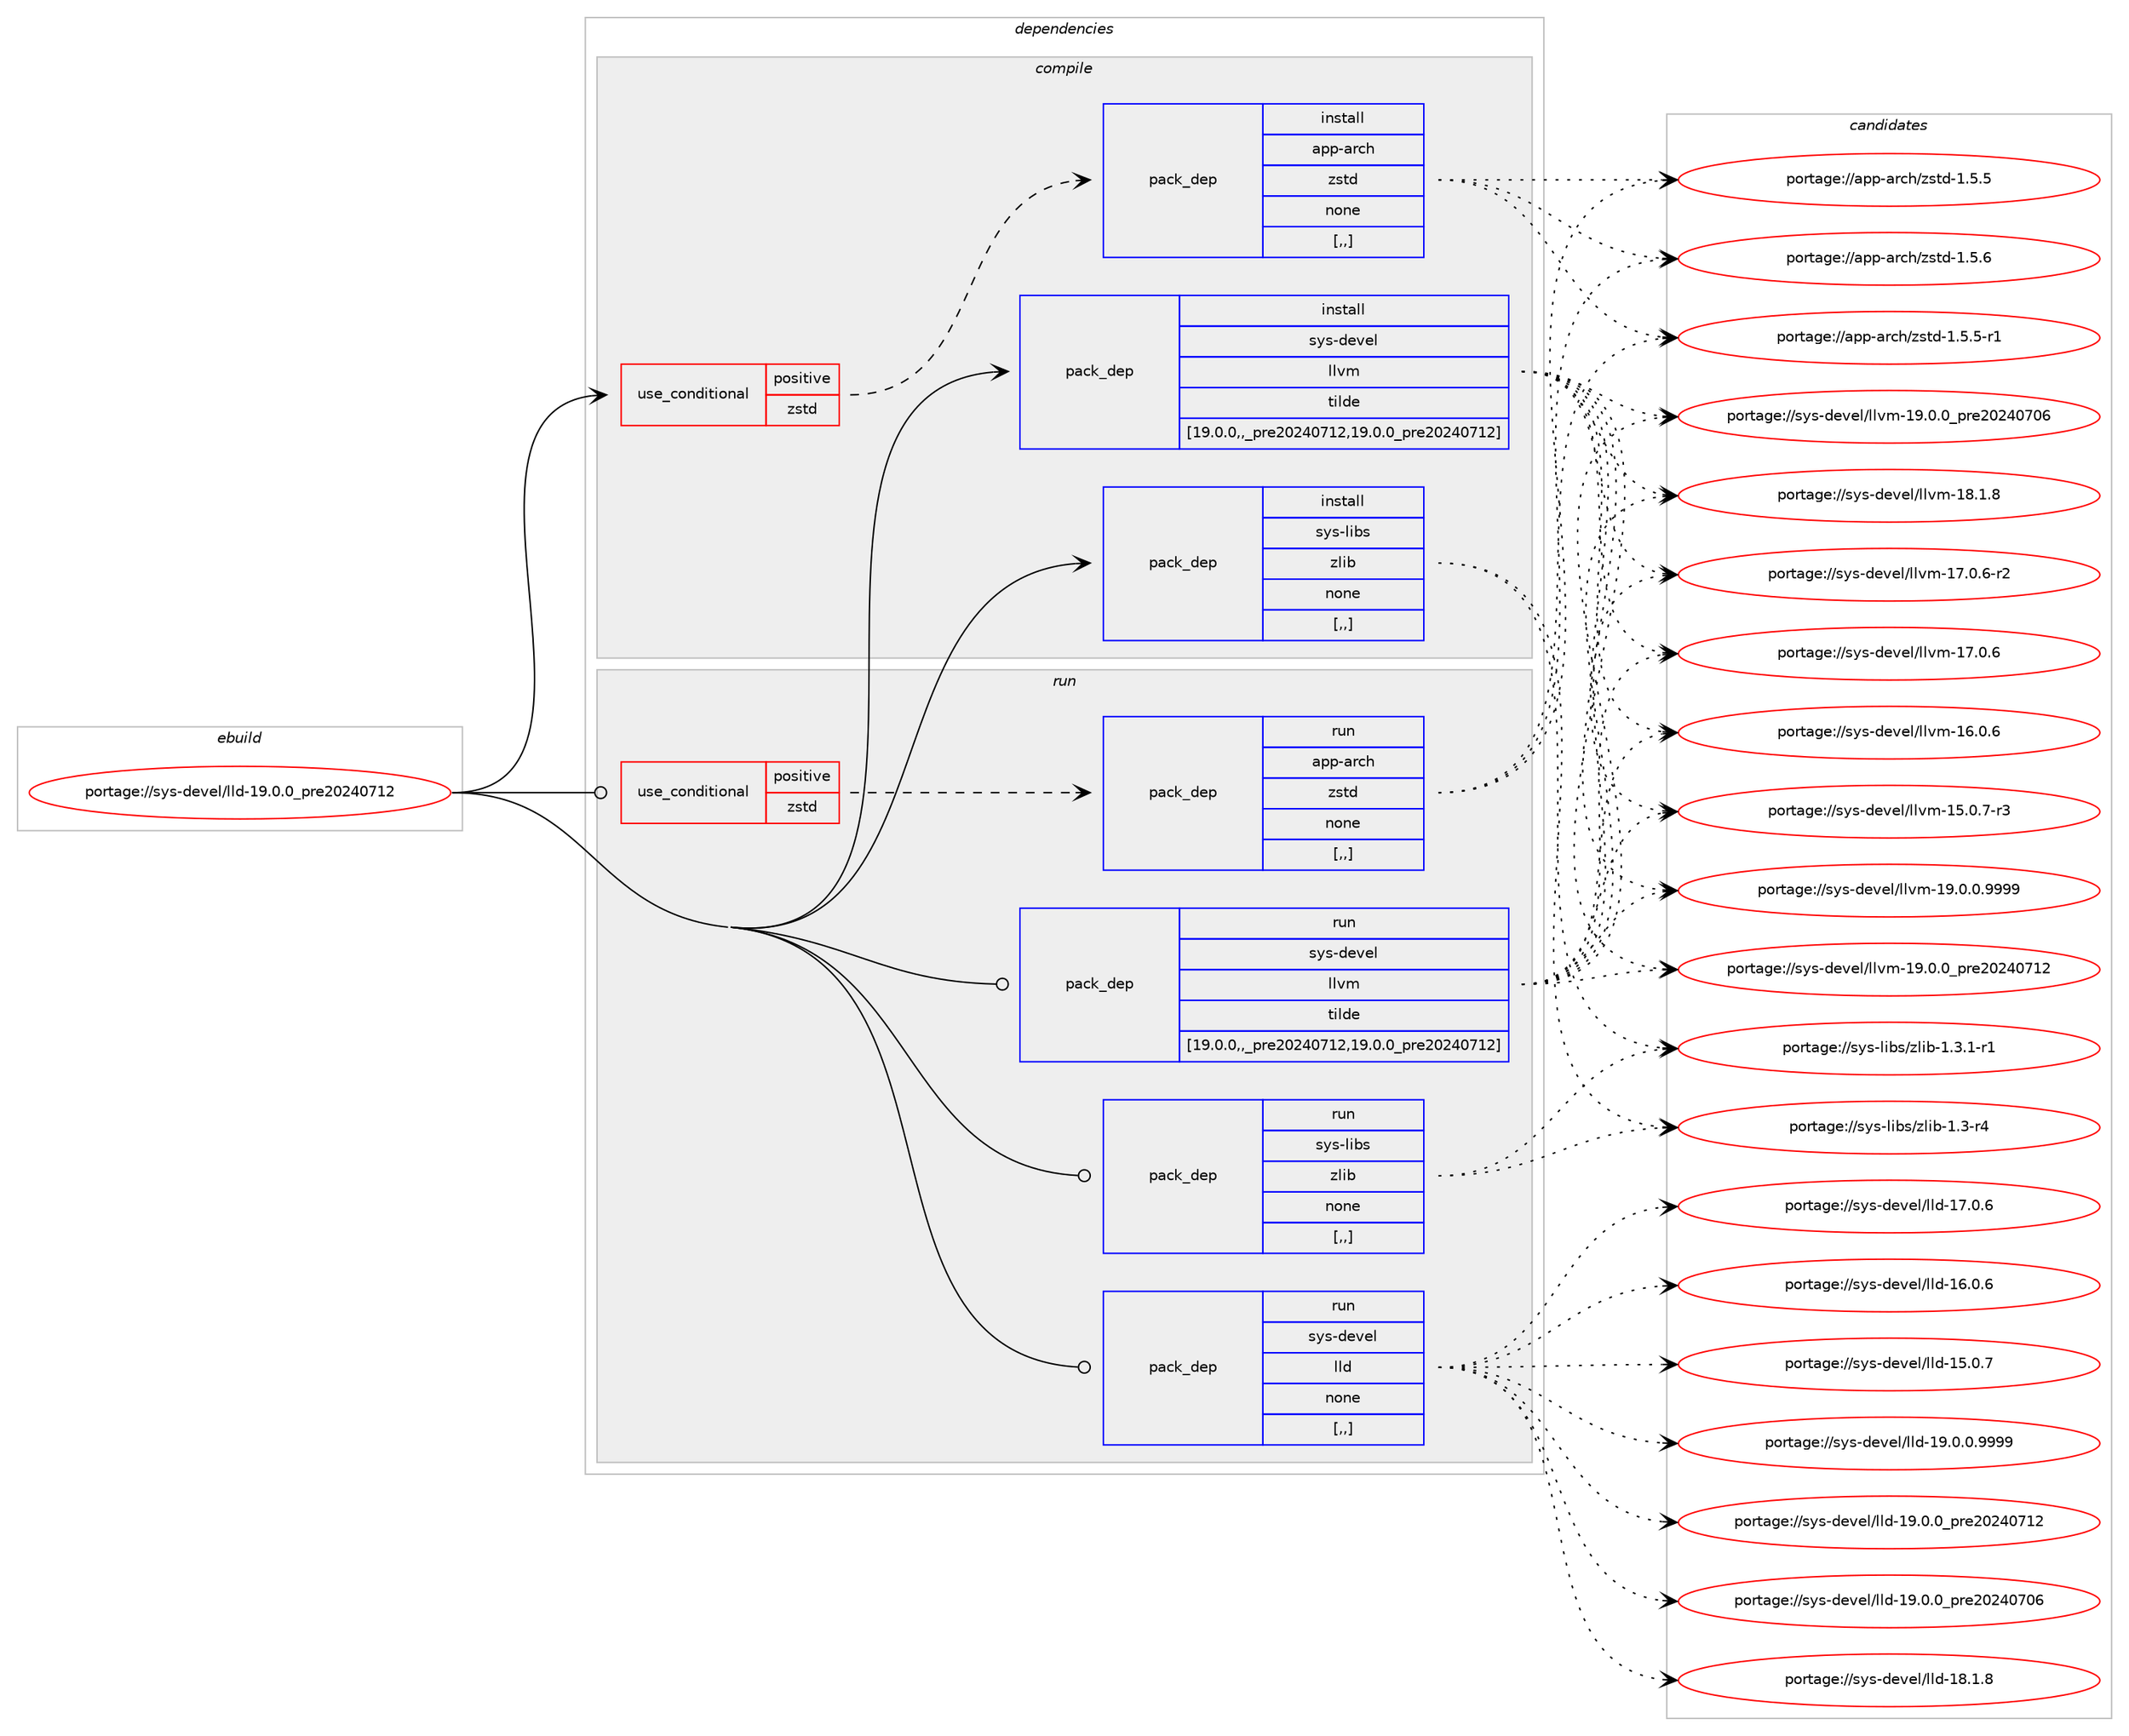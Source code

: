 digraph prolog {

# *************
# Graph options
# *************

newrank=true;
concentrate=true;
compound=true;
graph [rankdir=LR,fontname=Helvetica,fontsize=10,ranksep=1.5];#, ranksep=2.5, nodesep=0.2];
edge  [arrowhead=vee];
node  [fontname=Helvetica,fontsize=10];

# **********
# The ebuild
# **********

subgraph cluster_leftcol {
color=gray;
label=<<i>ebuild</i>>;
id [label="portage://sys-devel/lld-19.0.0_pre20240712", color=red, width=4, href="../sys-devel/lld-19.0.0_pre20240712.svg"];
}

# ****************
# The dependencies
# ****************

subgraph cluster_midcol {
color=gray;
label=<<i>dependencies</i>>;
subgraph cluster_compile {
fillcolor="#eeeeee";
style=filled;
label=<<i>compile</i>>;
subgraph cond114969 {
dependency432073 [label=<<TABLE BORDER="0" CELLBORDER="1" CELLSPACING="0" CELLPADDING="4"><TR><TD ROWSPAN="3" CELLPADDING="10">use_conditional</TD></TR><TR><TD>positive</TD></TR><TR><TD>zstd</TD></TR></TABLE>>, shape=none, color=red];
subgraph pack314143 {
dependency432074 [label=<<TABLE BORDER="0" CELLBORDER="1" CELLSPACING="0" CELLPADDING="4" WIDTH="220"><TR><TD ROWSPAN="6" CELLPADDING="30">pack_dep</TD></TR><TR><TD WIDTH="110">install</TD></TR><TR><TD>app-arch</TD></TR><TR><TD>zstd</TD></TR><TR><TD>none</TD></TR><TR><TD>[,,]</TD></TR></TABLE>>, shape=none, color=blue];
}
dependency432073:e -> dependency432074:w [weight=20,style="dashed",arrowhead="vee"];
}
id:e -> dependency432073:w [weight=20,style="solid",arrowhead="vee"];
subgraph pack314144 {
dependency432075 [label=<<TABLE BORDER="0" CELLBORDER="1" CELLSPACING="0" CELLPADDING="4" WIDTH="220"><TR><TD ROWSPAN="6" CELLPADDING="30">pack_dep</TD></TR><TR><TD WIDTH="110">install</TD></TR><TR><TD>sys-devel</TD></TR><TR><TD>llvm</TD></TR><TR><TD>tilde</TD></TR><TR><TD>[19.0.0,,_pre20240712,19.0.0_pre20240712]</TD></TR></TABLE>>, shape=none, color=blue];
}
id:e -> dependency432075:w [weight=20,style="solid",arrowhead="vee"];
subgraph pack314145 {
dependency432076 [label=<<TABLE BORDER="0" CELLBORDER="1" CELLSPACING="0" CELLPADDING="4" WIDTH="220"><TR><TD ROWSPAN="6" CELLPADDING="30">pack_dep</TD></TR><TR><TD WIDTH="110">install</TD></TR><TR><TD>sys-libs</TD></TR><TR><TD>zlib</TD></TR><TR><TD>none</TD></TR><TR><TD>[,,]</TD></TR></TABLE>>, shape=none, color=blue];
}
id:e -> dependency432076:w [weight=20,style="solid",arrowhead="vee"];
}
subgraph cluster_compileandrun {
fillcolor="#eeeeee";
style=filled;
label=<<i>compile and run</i>>;
}
subgraph cluster_run {
fillcolor="#eeeeee";
style=filled;
label=<<i>run</i>>;
subgraph cond114970 {
dependency432077 [label=<<TABLE BORDER="0" CELLBORDER="1" CELLSPACING="0" CELLPADDING="4"><TR><TD ROWSPAN="3" CELLPADDING="10">use_conditional</TD></TR><TR><TD>positive</TD></TR><TR><TD>zstd</TD></TR></TABLE>>, shape=none, color=red];
subgraph pack314146 {
dependency432078 [label=<<TABLE BORDER="0" CELLBORDER="1" CELLSPACING="0" CELLPADDING="4" WIDTH="220"><TR><TD ROWSPAN="6" CELLPADDING="30">pack_dep</TD></TR><TR><TD WIDTH="110">run</TD></TR><TR><TD>app-arch</TD></TR><TR><TD>zstd</TD></TR><TR><TD>none</TD></TR><TR><TD>[,,]</TD></TR></TABLE>>, shape=none, color=blue];
}
dependency432077:e -> dependency432078:w [weight=20,style="dashed",arrowhead="vee"];
}
id:e -> dependency432077:w [weight=20,style="solid",arrowhead="odot"];
subgraph pack314147 {
dependency432079 [label=<<TABLE BORDER="0" CELLBORDER="1" CELLSPACING="0" CELLPADDING="4" WIDTH="220"><TR><TD ROWSPAN="6" CELLPADDING="30">pack_dep</TD></TR><TR><TD WIDTH="110">run</TD></TR><TR><TD>sys-devel</TD></TR><TR><TD>llvm</TD></TR><TR><TD>tilde</TD></TR><TR><TD>[19.0.0,,_pre20240712,19.0.0_pre20240712]</TD></TR></TABLE>>, shape=none, color=blue];
}
id:e -> dependency432079:w [weight=20,style="solid",arrowhead="odot"];
subgraph pack314148 {
dependency432080 [label=<<TABLE BORDER="0" CELLBORDER="1" CELLSPACING="0" CELLPADDING="4" WIDTH="220"><TR><TD ROWSPAN="6" CELLPADDING="30">pack_dep</TD></TR><TR><TD WIDTH="110">run</TD></TR><TR><TD>sys-libs</TD></TR><TR><TD>zlib</TD></TR><TR><TD>none</TD></TR><TR><TD>[,,]</TD></TR></TABLE>>, shape=none, color=blue];
}
id:e -> dependency432080:w [weight=20,style="solid",arrowhead="odot"];
subgraph pack314149 {
dependency432081 [label=<<TABLE BORDER="0" CELLBORDER="1" CELLSPACING="0" CELLPADDING="4" WIDTH="220"><TR><TD ROWSPAN="6" CELLPADDING="30">pack_dep</TD></TR><TR><TD WIDTH="110">run</TD></TR><TR><TD>sys-devel</TD></TR><TR><TD>lld</TD></TR><TR><TD>none</TD></TR><TR><TD>[,,]</TD></TR></TABLE>>, shape=none, color=blue];
}
id:e -> dependency432081:w [weight=20,style="solid",arrowhead="odot"];
}
}

# **************
# The candidates
# **************

subgraph cluster_choices {
rank=same;
color=gray;
label=<<i>candidates</i>>;

subgraph choice314143 {
color=black;
nodesep=1;
choice9711211245971149910447122115116100454946534654 [label="portage://app-arch/zstd-1.5.6", color=red, width=4,href="../app-arch/zstd-1.5.6.svg"];
choice97112112459711499104471221151161004549465346534511449 [label="portage://app-arch/zstd-1.5.5-r1", color=red, width=4,href="../app-arch/zstd-1.5.5-r1.svg"];
choice9711211245971149910447122115116100454946534653 [label="portage://app-arch/zstd-1.5.5", color=red, width=4,href="../app-arch/zstd-1.5.5.svg"];
dependency432074:e -> choice9711211245971149910447122115116100454946534654:w [style=dotted,weight="100"];
dependency432074:e -> choice97112112459711499104471221151161004549465346534511449:w [style=dotted,weight="100"];
dependency432074:e -> choice9711211245971149910447122115116100454946534653:w [style=dotted,weight="100"];
}
subgraph choice314144 {
color=black;
nodesep=1;
choice1151211154510010111810110847108108118109454957464846484657575757 [label="portage://sys-devel/llvm-19.0.0.9999", color=red, width=4,href="../sys-devel/llvm-19.0.0.9999.svg"];
choice115121115451001011181011084710810811810945495746484648951121141015048505248554950 [label="portage://sys-devel/llvm-19.0.0_pre20240712", color=red, width=4,href="../sys-devel/llvm-19.0.0_pre20240712.svg"];
choice115121115451001011181011084710810811810945495746484648951121141015048505248554854 [label="portage://sys-devel/llvm-19.0.0_pre20240706", color=red, width=4,href="../sys-devel/llvm-19.0.0_pre20240706.svg"];
choice115121115451001011181011084710810811810945495646494656 [label="portage://sys-devel/llvm-18.1.8", color=red, width=4,href="../sys-devel/llvm-18.1.8.svg"];
choice1151211154510010111810110847108108118109454955464846544511450 [label="portage://sys-devel/llvm-17.0.6-r2", color=red, width=4,href="../sys-devel/llvm-17.0.6-r2.svg"];
choice115121115451001011181011084710810811810945495546484654 [label="portage://sys-devel/llvm-17.0.6", color=red, width=4,href="../sys-devel/llvm-17.0.6.svg"];
choice115121115451001011181011084710810811810945495446484654 [label="portage://sys-devel/llvm-16.0.6", color=red, width=4,href="../sys-devel/llvm-16.0.6.svg"];
choice1151211154510010111810110847108108118109454953464846554511451 [label="portage://sys-devel/llvm-15.0.7-r3", color=red, width=4,href="../sys-devel/llvm-15.0.7-r3.svg"];
dependency432075:e -> choice1151211154510010111810110847108108118109454957464846484657575757:w [style=dotted,weight="100"];
dependency432075:e -> choice115121115451001011181011084710810811810945495746484648951121141015048505248554950:w [style=dotted,weight="100"];
dependency432075:e -> choice115121115451001011181011084710810811810945495746484648951121141015048505248554854:w [style=dotted,weight="100"];
dependency432075:e -> choice115121115451001011181011084710810811810945495646494656:w [style=dotted,weight="100"];
dependency432075:e -> choice1151211154510010111810110847108108118109454955464846544511450:w [style=dotted,weight="100"];
dependency432075:e -> choice115121115451001011181011084710810811810945495546484654:w [style=dotted,weight="100"];
dependency432075:e -> choice115121115451001011181011084710810811810945495446484654:w [style=dotted,weight="100"];
dependency432075:e -> choice1151211154510010111810110847108108118109454953464846554511451:w [style=dotted,weight="100"];
}
subgraph choice314145 {
color=black;
nodesep=1;
choice115121115451081059811547122108105984549465146494511449 [label="portage://sys-libs/zlib-1.3.1-r1", color=red, width=4,href="../sys-libs/zlib-1.3.1-r1.svg"];
choice11512111545108105981154712210810598454946514511452 [label="portage://sys-libs/zlib-1.3-r4", color=red, width=4,href="../sys-libs/zlib-1.3-r4.svg"];
dependency432076:e -> choice115121115451081059811547122108105984549465146494511449:w [style=dotted,weight="100"];
dependency432076:e -> choice11512111545108105981154712210810598454946514511452:w [style=dotted,weight="100"];
}
subgraph choice314146 {
color=black;
nodesep=1;
choice9711211245971149910447122115116100454946534654 [label="portage://app-arch/zstd-1.5.6", color=red, width=4,href="../app-arch/zstd-1.5.6.svg"];
choice97112112459711499104471221151161004549465346534511449 [label="portage://app-arch/zstd-1.5.5-r1", color=red, width=4,href="../app-arch/zstd-1.5.5-r1.svg"];
choice9711211245971149910447122115116100454946534653 [label="portage://app-arch/zstd-1.5.5", color=red, width=4,href="../app-arch/zstd-1.5.5.svg"];
dependency432078:e -> choice9711211245971149910447122115116100454946534654:w [style=dotted,weight="100"];
dependency432078:e -> choice97112112459711499104471221151161004549465346534511449:w [style=dotted,weight="100"];
dependency432078:e -> choice9711211245971149910447122115116100454946534653:w [style=dotted,weight="100"];
}
subgraph choice314147 {
color=black;
nodesep=1;
choice1151211154510010111810110847108108118109454957464846484657575757 [label="portage://sys-devel/llvm-19.0.0.9999", color=red, width=4,href="../sys-devel/llvm-19.0.0.9999.svg"];
choice115121115451001011181011084710810811810945495746484648951121141015048505248554950 [label="portage://sys-devel/llvm-19.0.0_pre20240712", color=red, width=4,href="../sys-devel/llvm-19.0.0_pre20240712.svg"];
choice115121115451001011181011084710810811810945495746484648951121141015048505248554854 [label="portage://sys-devel/llvm-19.0.0_pre20240706", color=red, width=4,href="../sys-devel/llvm-19.0.0_pre20240706.svg"];
choice115121115451001011181011084710810811810945495646494656 [label="portage://sys-devel/llvm-18.1.8", color=red, width=4,href="../sys-devel/llvm-18.1.8.svg"];
choice1151211154510010111810110847108108118109454955464846544511450 [label="portage://sys-devel/llvm-17.0.6-r2", color=red, width=4,href="../sys-devel/llvm-17.0.6-r2.svg"];
choice115121115451001011181011084710810811810945495546484654 [label="portage://sys-devel/llvm-17.0.6", color=red, width=4,href="../sys-devel/llvm-17.0.6.svg"];
choice115121115451001011181011084710810811810945495446484654 [label="portage://sys-devel/llvm-16.0.6", color=red, width=4,href="../sys-devel/llvm-16.0.6.svg"];
choice1151211154510010111810110847108108118109454953464846554511451 [label="portage://sys-devel/llvm-15.0.7-r3", color=red, width=4,href="../sys-devel/llvm-15.0.7-r3.svg"];
dependency432079:e -> choice1151211154510010111810110847108108118109454957464846484657575757:w [style=dotted,weight="100"];
dependency432079:e -> choice115121115451001011181011084710810811810945495746484648951121141015048505248554950:w [style=dotted,weight="100"];
dependency432079:e -> choice115121115451001011181011084710810811810945495746484648951121141015048505248554854:w [style=dotted,weight="100"];
dependency432079:e -> choice115121115451001011181011084710810811810945495646494656:w [style=dotted,weight="100"];
dependency432079:e -> choice1151211154510010111810110847108108118109454955464846544511450:w [style=dotted,weight="100"];
dependency432079:e -> choice115121115451001011181011084710810811810945495546484654:w [style=dotted,weight="100"];
dependency432079:e -> choice115121115451001011181011084710810811810945495446484654:w [style=dotted,weight="100"];
dependency432079:e -> choice1151211154510010111810110847108108118109454953464846554511451:w [style=dotted,weight="100"];
}
subgraph choice314148 {
color=black;
nodesep=1;
choice115121115451081059811547122108105984549465146494511449 [label="portage://sys-libs/zlib-1.3.1-r1", color=red, width=4,href="../sys-libs/zlib-1.3.1-r1.svg"];
choice11512111545108105981154712210810598454946514511452 [label="portage://sys-libs/zlib-1.3-r4", color=red, width=4,href="../sys-libs/zlib-1.3-r4.svg"];
dependency432080:e -> choice115121115451081059811547122108105984549465146494511449:w [style=dotted,weight="100"];
dependency432080:e -> choice11512111545108105981154712210810598454946514511452:w [style=dotted,weight="100"];
}
subgraph choice314149 {
color=black;
nodesep=1;
choice1151211154510010111810110847108108100454957464846484657575757 [label="portage://sys-devel/lld-19.0.0.9999", color=red, width=4,href="../sys-devel/lld-19.0.0.9999.svg"];
choice115121115451001011181011084710810810045495746484648951121141015048505248554950 [label="portage://sys-devel/lld-19.0.0_pre20240712", color=red, width=4,href="../sys-devel/lld-19.0.0_pre20240712.svg"];
choice115121115451001011181011084710810810045495746484648951121141015048505248554854 [label="portage://sys-devel/lld-19.0.0_pre20240706", color=red, width=4,href="../sys-devel/lld-19.0.0_pre20240706.svg"];
choice115121115451001011181011084710810810045495646494656 [label="portage://sys-devel/lld-18.1.8", color=red, width=4,href="../sys-devel/lld-18.1.8.svg"];
choice115121115451001011181011084710810810045495546484654 [label="portage://sys-devel/lld-17.0.6", color=red, width=4,href="../sys-devel/lld-17.0.6.svg"];
choice115121115451001011181011084710810810045495446484654 [label="portage://sys-devel/lld-16.0.6", color=red, width=4,href="../sys-devel/lld-16.0.6.svg"];
choice115121115451001011181011084710810810045495346484655 [label="portage://sys-devel/lld-15.0.7", color=red, width=4,href="../sys-devel/lld-15.0.7.svg"];
dependency432081:e -> choice1151211154510010111810110847108108100454957464846484657575757:w [style=dotted,weight="100"];
dependency432081:e -> choice115121115451001011181011084710810810045495746484648951121141015048505248554950:w [style=dotted,weight="100"];
dependency432081:e -> choice115121115451001011181011084710810810045495746484648951121141015048505248554854:w [style=dotted,weight="100"];
dependency432081:e -> choice115121115451001011181011084710810810045495646494656:w [style=dotted,weight="100"];
dependency432081:e -> choice115121115451001011181011084710810810045495546484654:w [style=dotted,weight="100"];
dependency432081:e -> choice115121115451001011181011084710810810045495446484654:w [style=dotted,weight="100"];
dependency432081:e -> choice115121115451001011181011084710810810045495346484655:w [style=dotted,weight="100"];
}
}

}
